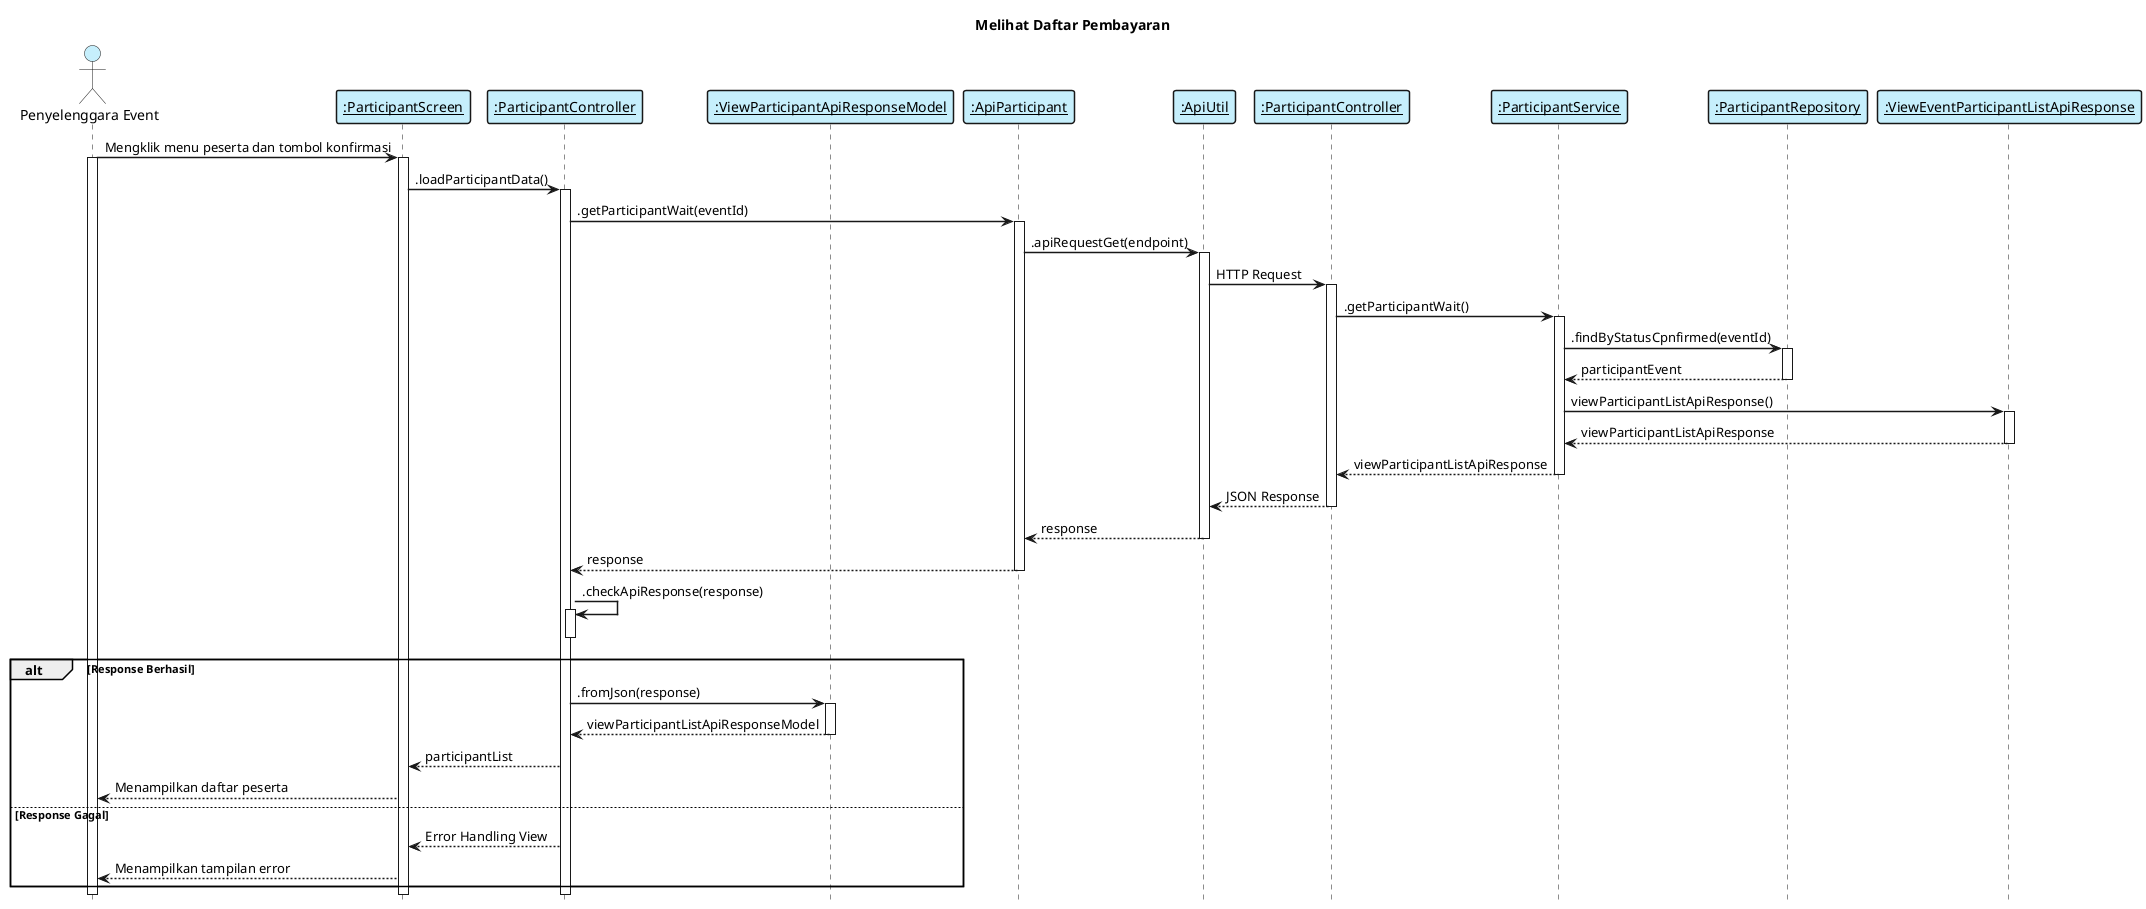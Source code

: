 @startuml "melihat daftar pembayaran"

    title "Melihat Daftar Pembayaran"
    hide footbox
    skinparam  shadowing false

    skinparam sequence {    
        ArrowThickness 1.5
        ActorFontName Century Gothic
        ActorBackgroundColor  #C6EFFC
        ArrowFontName Century Gothic
        ParticipantBorderThickness 1.5
        ParticipantBackgroundColor #C6EFFC
    }


    actor "Penyelenggara Event" as eo 
    participant "__:ParticipantScreen__" as viewParticipantList
    participant "__:ParticipantController__" as controllerParticipantList
    participant "__:ViewParticipantApiResponseModel__" as modelParticipantList
    participant "__:ApiParticipant__" as apiParticipant
    participant "__:ApiUtil__" as apiUtil
    participant "__:ParticipantController__" as controllerParticipant
    participant "__:ParticipantService__" as serviceParticipant
    participant "__:ParticipantRepository__" as repositoryParticipant
    participant "__:ViewEventParticipantListApiResponse__" as responseModel

    eo -> viewParticipantList: Mengklik menu peserta dan tombol konfirmasi
    activate eo
    activate viewParticipantList
    
    viewParticipantList -> controllerParticipantList: .loadParticipantData()
    activate controllerParticipantList

        controllerParticipantList -> apiParticipant: .getParticipantWait(eventId)
        activate apiParticipant
        apiParticipant -> apiUtil: .apiRequestGet(endpoint)
        activate apiUtil
        apiUtil -> controllerParticipant: HTTP Request
        activate controllerParticipant
        controllerParticipant -> serviceParticipant: .getParticipantWait()
        activate serviceParticipant
        serviceParticipant -> repositoryParticipant: .findByStatusCpnfirmed(eventId)
        activate repositoryParticipant 
        repositoryParticipant --> serviceParticipant: participantEvent
        deactivate repositoryParticipant 
        serviceParticipant -> responseModel: viewParticipantListApiResponse()
        activate responseModel
        responseModel --> serviceParticipant: viewParticipantListApiResponse
        deactivate responseModel    
        serviceParticipant --> controllerParticipant: viewParticipantListApiResponse
        deactivate serviceParticipant
        controllerParticipant --> apiUtil: JSON Response
        deactivate controllerParticipant
        apiUtil --> apiParticipant: response
        deactivate apiUtil
        apiParticipant --> controllerParticipantList: response 
        deactivate 
        controllerParticipantList -> controllerParticipantList: .checkApiResponse(response)
        activate controllerParticipantList
        deactivate controllerParticipantList
        alt Response Berhasil 
            controllerParticipantList -> modelParticipantList: .fromJson(response)
            activate modelParticipantList
            modelParticipantList --> controllerParticipantList: viewParticipantListApiResponseModel
            deactivate modelParticipantList
            controllerParticipantList --> viewParticipantList: participantList
            viewParticipantList --> eo: Menampilkan daftar peserta
        else Response Gagal
            controllerParticipantList --> viewParticipantList: Error Handling View
            viewParticipantList --> eo: Menampilkan tampilan error 
        end 

@enduml